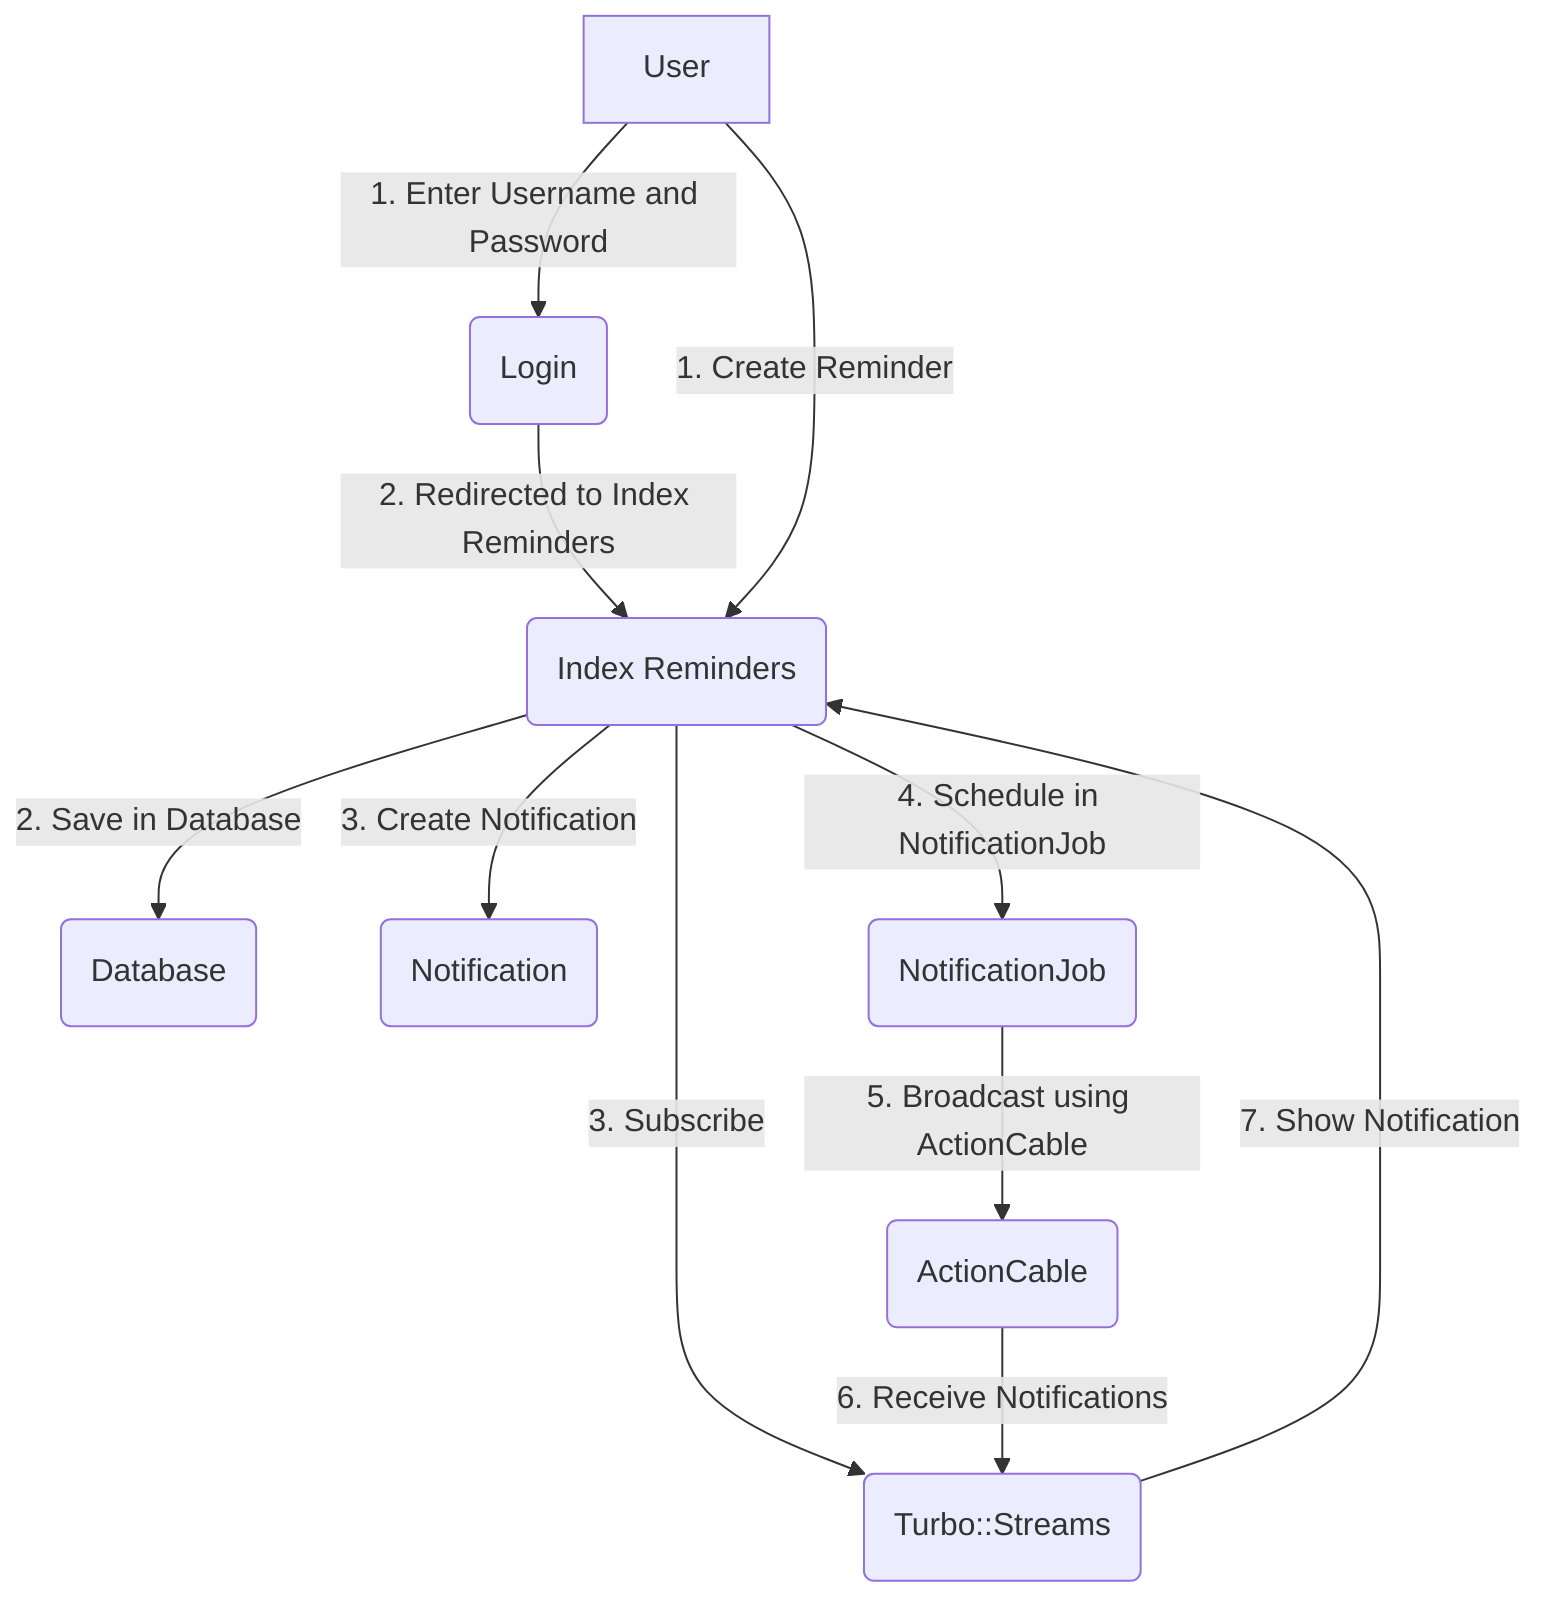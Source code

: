 graph TD
    User[User] -->|1. Enter Username and Password| Login(Login)
    Login -->|2. Redirected to Index Reminders| IndexReminders(Index Reminders)
    IndexReminders -->|3. Subscribe| TurboStreams(Turbo::Streams)
    User -->|1. Create Reminder| IndexReminders
    IndexReminders -->|2. Save in Database| Database(Database)
    IndexReminders -->|3. Create Notification| Notification(Notification)
    IndexReminders -->|4. Schedule in NotificationJob| NotificationJob(NotificationJob)
    NotificationJob -->|5. Broadcast using ActionCable| ActionCable(ActionCable)
    ActionCable -->|6. Receive Notifications| TurboStreams
    TurboStreams -->|7. Show Notification| IndexReminders